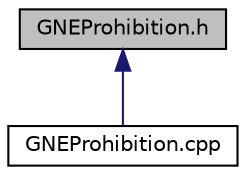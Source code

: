 digraph "GNEProhibition.h"
{
  edge [fontname="Helvetica",fontsize="10",labelfontname="Helvetica",labelfontsize="10"];
  node [fontname="Helvetica",fontsize="10",shape=record];
  Node83 [label="GNEProhibition.h",height=0.2,width=0.4,color="black", fillcolor="grey75", style="filled", fontcolor="black"];
  Node83 -> Node84 [dir="back",color="midnightblue",fontsize="10",style="solid",fontname="Helvetica"];
  Node84 [label="GNEProhibition.cpp",height=0.2,width=0.4,color="black", fillcolor="white", style="filled",URL="$dd/d3c/_g_n_e_prohibition_8cpp.html"];
}
